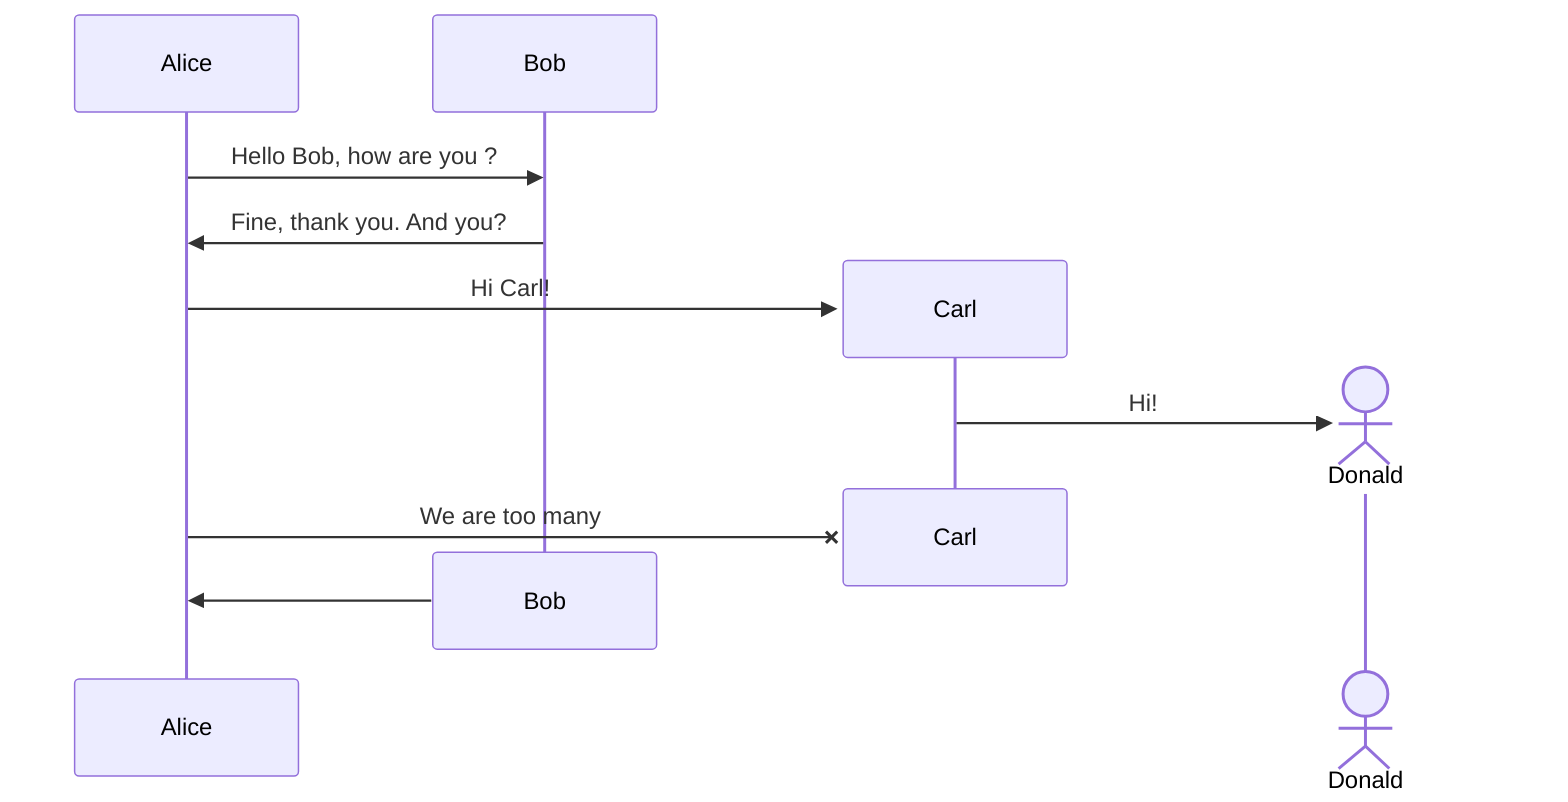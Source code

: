 sequenceDiagram
    Alice->>Bob: Hello Bob, how are you ?
    Bob->>Alice: Fine, thank you. And you?
    create participant Carl
    Alice->>Carl: Hi Carl!
    create actor D as Donald
    Carl->>D: Hi!
    destroy Carl
    Alice-xCarl: We are too many
    destroy Bob
    Bob->>Alice: